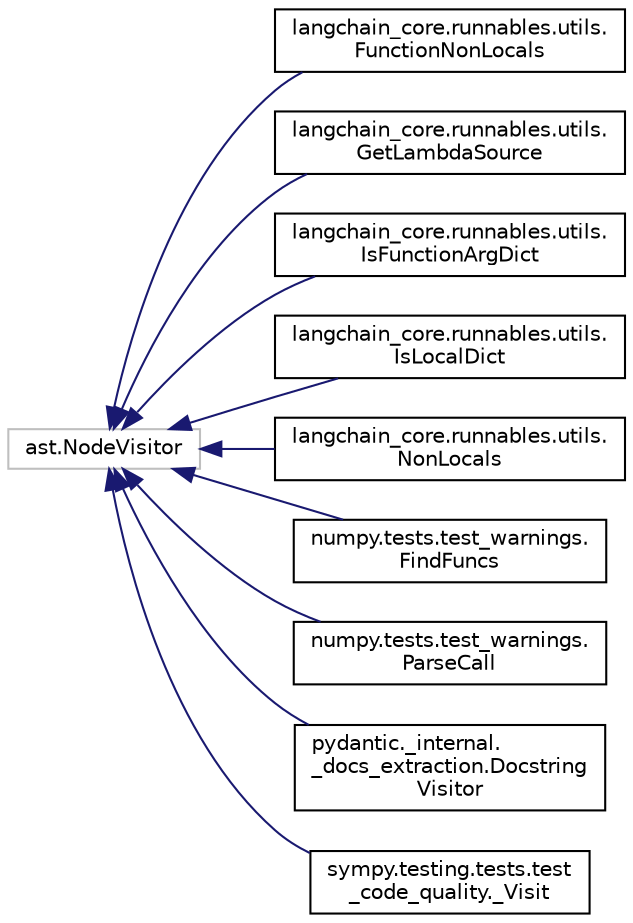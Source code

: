 digraph "Graphical Class Hierarchy"
{
 // LATEX_PDF_SIZE
  edge [fontname="Helvetica",fontsize="10",labelfontname="Helvetica",labelfontsize="10"];
  node [fontname="Helvetica",fontsize="10",shape=record];
  rankdir="LR";
  Node9789 [label="ast.NodeVisitor",height=0.2,width=0.4,color="grey75", fillcolor="white", style="filled",tooltip=" "];
  Node9789 -> Node0 [dir="back",color="midnightblue",fontsize="10",style="solid",fontname="Helvetica"];
  Node0 [label="langchain_core.runnables.utils.\lFunctionNonLocals",height=0.2,width=0.4,color="black", fillcolor="white", style="filled",URL="$classlangchain__core_1_1runnables_1_1utils_1_1FunctionNonLocals.html",tooltip=" "];
  Node9789 -> Node9791 [dir="back",color="midnightblue",fontsize="10",style="solid",fontname="Helvetica"];
  Node9791 [label="langchain_core.runnables.utils.\lGetLambdaSource",height=0.2,width=0.4,color="black", fillcolor="white", style="filled",URL="$classlangchain__core_1_1runnables_1_1utils_1_1GetLambdaSource.html",tooltip=" "];
  Node9789 -> Node9792 [dir="back",color="midnightblue",fontsize="10",style="solid",fontname="Helvetica"];
  Node9792 [label="langchain_core.runnables.utils.\lIsFunctionArgDict",height=0.2,width=0.4,color="black", fillcolor="white", style="filled",URL="$classlangchain__core_1_1runnables_1_1utils_1_1IsFunctionArgDict.html",tooltip=" "];
  Node9789 -> Node9793 [dir="back",color="midnightblue",fontsize="10",style="solid",fontname="Helvetica"];
  Node9793 [label="langchain_core.runnables.utils.\lIsLocalDict",height=0.2,width=0.4,color="black", fillcolor="white", style="filled",URL="$classlangchain__core_1_1runnables_1_1utils_1_1IsLocalDict.html",tooltip=" "];
  Node9789 -> Node9794 [dir="back",color="midnightblue",fontsize="10",style="solid",fontname="Helvetica"];
  Node9794 [label="langchain_core.runnables.utils.\lNonLocals",height=0.2,width=0.4,color="black", fillcolor="white", style="filled",URL="$classlangchain__core_1_1runnables_1_1utils_1_1NonLocals.html",tooltip=" "];
  Node9789 -> Node9795 [dir="back",color="midnightblue",fontsize="10",style="solid",fontname="Helvetica"];
  Node9795 [label="numpy.tests.test_warnings.\lFindFuncs",height=0.2,width=0.4,color="black", fillcolor="white", style="filled",URL="$classnumpy_1_1tests_1_1test__warnings_1_1FindFuncs.html",tooltip=" "];
  Node9789 -> Node9796 [dir="back",color="midnightblue",fontsize="10",style="solid",fontname="Helvetica"];
  Node9796 [label="numpy.tests.test_warnings.\lParseCall",height=0.2,width=0.4,color="black", fillcolor="white", style="filled",URL="$classnumpy_1_1tests_1_1test__warnings_1_1ParseCall.html",tooltip=" "];
  Node9789 -> Node9797 [dir="back",color="midnightblue",fontsize="10",style="solid",fontname="Helvetica"];
  Node9797 [label="pydantic._internal.\l_docs_extraction.Docstring\lVisitor",height=0.2,width=0.4,color="black", fillcolor="white", style="filled",URL="$classpydantic_1_1__internal_1_1__docs__extraction_1_1DocstringVisitor.html",tooltip=" "];
  Node9789 -> Node9798 [dir="back",color="midnightblue",fontsize="10",style="solid",fontname="Helvetica"];
  Node9798 [label="sympy.testing.tests.test\l_code_quality._Visit",height=0.2,width=0.4,color="black", fillcolor="white", style="filled",URL="$classsympy_1_1testing_1_1tests_1_1test__code__quality_1_1__Visit.html",tooltip=" "];
}
